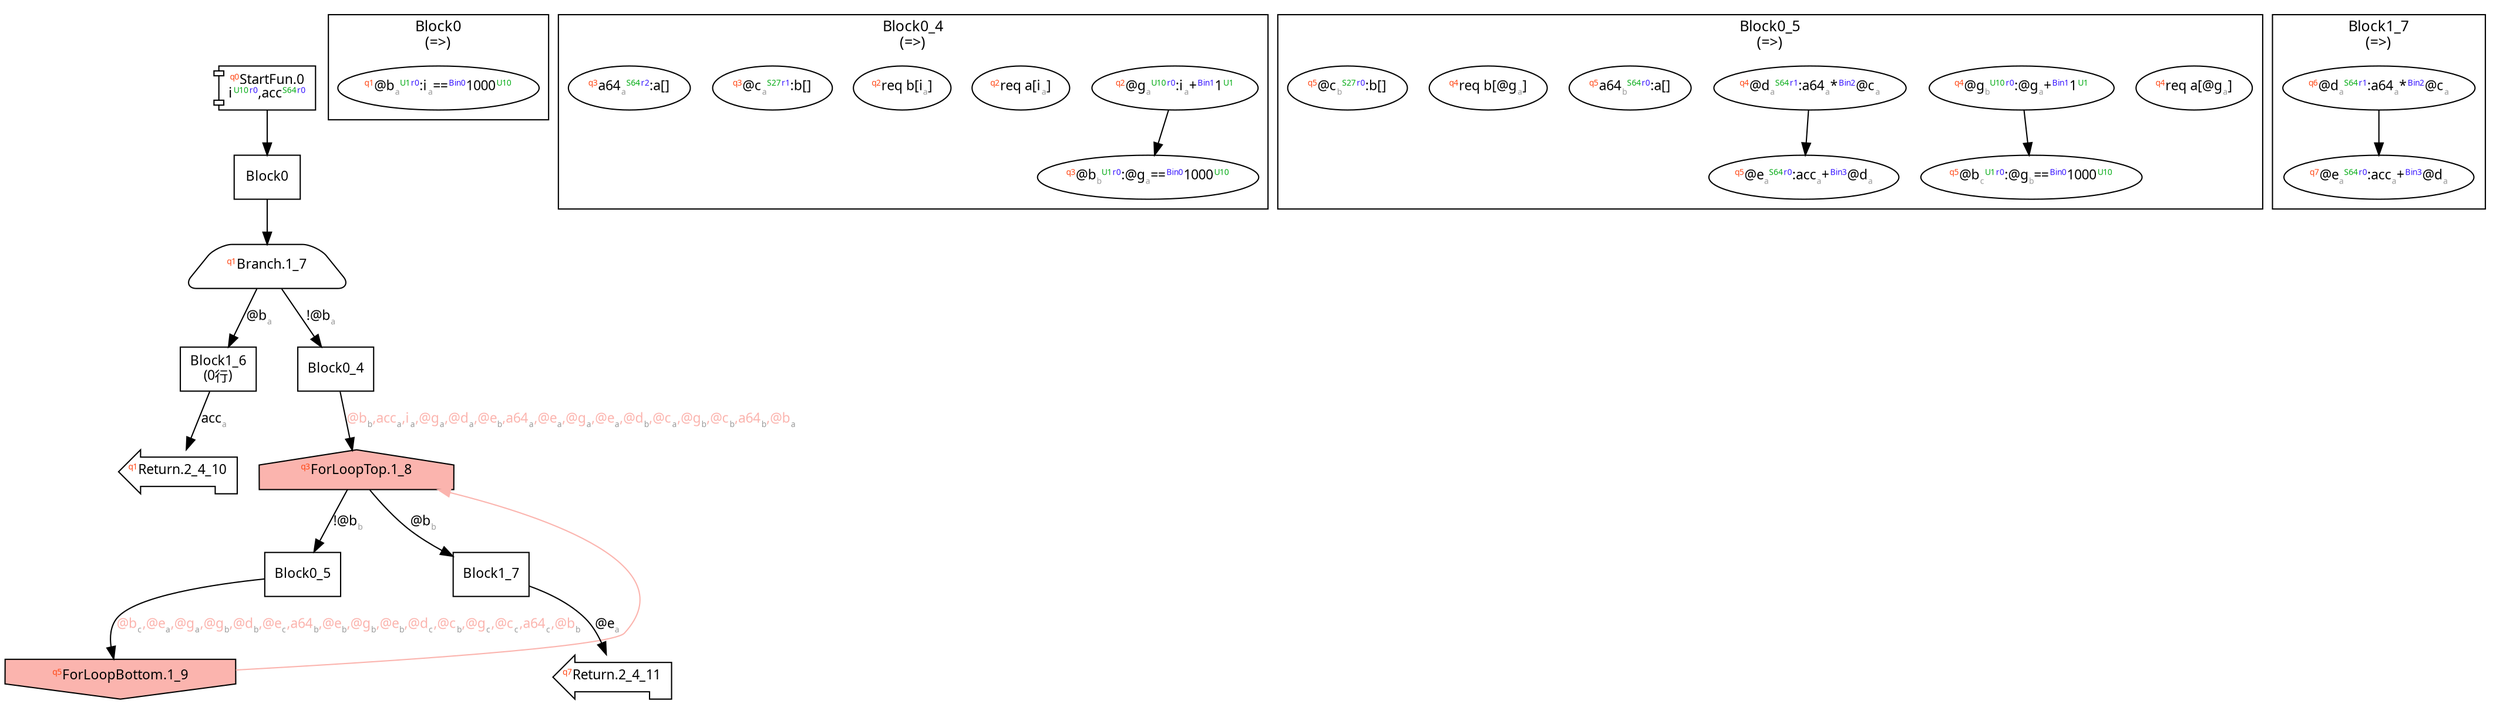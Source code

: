 digraph Program_ {
  graph [fontname = "Monaco", fontsize = 12, ranksep = 0.5];
  node [shape = box, fontname = "Monaco", fontsize = 11; colorscheme = pastel19];
  edge [fontname = "Monaco", fontsize = 11; colorscheme = pastel19];
  Jump0[label = <<font color="#ff4411" point-size="8"><sup>q0</sup></font>StartFun.0<br/>i<font color="#00aa11" point-size="8"><sup>U10</sup></font><font color="#3311ff" point-size="8"><sup>r0</sup></font>,acc<font color="#00aa11" point-size="8"><sup>S64</sup></font><font color="#3311ff" point-size="8"><sup>r0</sup></font>>; shape = component];
  Jump0 -> Block0;
  Jump1_7[
    label = <<font color="#ff4411" point-size="8"><sup>q1</sup></font>Branch.1_7>;
    shape = trapezium; style = rounded;
  ];
  Block0 -> Jump1_7;
  Jump1_7 -> Block1_6 [label=<@b<font color="#999999" point-size="8"><sub>a</sub></font>>];
  Jump1_7 -> Block0_4 [label=<!@b<font color="#999999" point-size="8"><sub>a</sub></font>>];
  Jump1_8[
    label = <<font color="#ff4411" point-size="8"><sup>q3</sup></font>ForLoopTop.1_8>;
    shape = house; style = filled;
    fillcolor = 1;
  ];
  Block0_4 -> Jump1_8 [label=<@b<font color="#999999" point-size="8"><sub>b</sub></font>,acc<font color="#999999" point-size="8"><sub>a</sub></font>,i<font color="#999999" point-size="8"><sub>a</sub></font>,@g<font color="#999999" point-size="8"><sub>a</sub></font>,@d<font color="#999999" point-size="8"><sub>a</sub></font>,@e<font color="#999999" point-size="8"><sub>b</sub></font>,a64<font color="#999999" point-size="8"><sub>a</sub></font>,@e<font color="#999999" point-size="8"><sub>a</sub></font>,@g<font color="#999999" point-size="8"><sub>a</sub></font>,@e<font color="#999999" point-size="8"><sub>a</sub></font>,@d<font color="#999999" point-size="8"><sub>b</sub></font>,@c<font color="#999999" point-size="8"><sub>a</sub></font>,@g<font color="#999999" point-size="8"><sub>b</sub></font>,@c<font color="#999999" point-size="8"><sub>b</sub></font>,a64<font color="#999999" point-size="8"><sub>b</sub></font>,@b<font color="#999999" point-size="8"><sub>a</sub></font>>; fontcolor=1];
  Jump1_8 -> Block0_5 [label = <!@b<font color="#999999" point-size="8"><sub>b</sub></font>>];
  Jump1_9 -> Jump1_8 [constraint = false; color = 1];
  Jump1_8 -> Block1_7 [label = <@b<font color="#999999" point-size="8"><sub>b</sub></font>>];
  Jump1_9[
    label = <<font color="#ff4411" point-size="8"><sup>q5</sup></font>ForLoopBottom.1_9>
    shape = invhouse; style = filled;
    fillcolor = 1;
  ];
  Block0_5 -> Jump1_9 [label=<@b<font color="#999999" point-size="8"><sub>c</sub></font>,@e<font color="#999999" point-size="8"><sub>a</sub></font>,@g<font color="#999999" point-size="8"><sub>a</sub></font>,@g<font color="#999999" point-size="8"><sub>b</sub></font>,@d<font color="#999999" point-size="8"><sub>b</sub></font>,@e<font color="#999999" point-size="8"><sub>c</sub></font>,a64<font color="#999999" point-size="8"><sub>b</sub></font>,@e<font color="#999999" point-size="8"><sub>b</sub></font>,@g<font color="#999999" point-size="8"><sub>b</sub></font>,@e<font color="#999999" point-size="8"><sub>b</sub></font>,@d<font color="#999999" point-size="8"><sub>c</sub></font>,@c<font color="#999999" point-size="8"><sub>b</sub></font>,@g<font color="#999999" point-size="8"><sub>c</sub></font>,@c<font color="#999999" point-size="8"><sub>c</sub></font>,a64<font color="#999999" point-size="8"><sub>c</sub></font>,@b<font color="#999999" point-size="8"><sub>b</sub></font>>; fontcolor=1];
  Jump2_4_10[label = <<font color="#ff4411" point-size="8"><sup>q1</sup></font>Return.2_4_10>; shape = lpromoter];
  Block1_6 -> Jump2_4_10 [label=<acc<font color="#999999" point-size="8"><sub>a</sub></font>>];
  Jump2_4_11[label = <<font color="#ff4411" point-size="8"><sup>q7</sup></font>Return.2_4_11>; shape = lpromoter];
  Block1_7 -> Jump2_4_11 [label=<@e<font color="#999999" point-size="8"><sub>a</sub></font>>];
  Block0 [label = "Block0"];
  Block0_4 [label = "Block0_4"];
  Block0_5 [label = "Block0_5"];
  Block1_6 [label = "Block1_6\l(0行)"];
  Block1_7 [label = "Block1_7"];
  subgraph cluster_dfg_Block0 {
    node [shape = oval];
    label = <Block0<br/>(=&gt;)>;
    11 [label=<<font color="#ff4411" point-size="8"><sup>q1</sup></font>@b<font color="#999999" point-size="8"><sub>a</sub></font><font color="#00aa11" point-size="8"><sup>U1</sup></font><font color="#3311ff" point-size="8"><sup>r0</sup></font>:i<font color="#999999" point-size="8"><sub>a</sub></font>==<font color="#3311ff" point-size="8"><sup>Bin0</sup></font>1000<font color="#00aa11" point-size="8"><sup>U10</sup></font>>];
  }
  subgraph cluster_dfg_Block0_4 {
    node [shape = oval];
    label = <Block0_4<br/>(=&gt;)>;
    14 [label=<<font color="#ff4411" point-size="8"><sup>q2</sup></font>@g<font color="#999999" point-size="8"><sub>a</sub></font><font color="#00aa11" point-size="8"><sup>U10</sup></font><font color="#3311ff" point-size="8"><sup>r0</sup></font>:i<font color="#999999" point-size="8"><sub>a</sub></font>+<font color="#3311ff" point-size="8"><sup>Bin1</sup></font>1<font color="#00aa11" point-size="8"><sup>U1</sup></font>>];
    13 [label=<<font color="#ff4411" point-size="8"><sup>q2</sup></font>req a[i<font color="#999999" point-size="8"><sub>a</sub></font>&#93;>];
    17 [label=<<font color="#ff4411" point-size="8"><sup>q3</sup></font>@b<font color="#999999" point-size="8"><sub>b</sub></font><font color="#00aa11" point-size="8"><sup>U1</sup></font><font color="#3311ff" point-size="8"><sup>r0</sup></font>:@g<font color="#999999" point-size="8"><sub>a</sub></font>==<font color="#3311ff" point-size="8"><sup>Bin0</sup></font>1000<font color="#00aa11" point-size="8"><sup>U10</sup></font>>];
    12 [label=<<font color="#ff4411" point-size="8"><sup>q2</sup></font>req b[i<font color="#999999" point-size="8"><sub>a</sub></font>&#93;>];
    16 [label=<<font color="#ff4411" point-size="8"><sup>q3</sup></font>@c<font color="#999999" point-size="8"><sub>a</sub></font><font color="#00aa11" point-size="8"><sup>S27</sup></font><font color="#3311ff" point-size="8"><sup>r1</sup></font>:b[&#93;>];
    15 [label=<<font color="#ff4411" point-size="8"><sup>q3</sup></font>a64<font color="#999999" point-size="8"><sub>a</sub></font><font color="#00aa11" point-size="8"><sup>S64</sup></font><font color="#3311ff" point-size="8"><sup>r2</sup></font>:a[&#93;>];
    14 -> 17;
  }
  subgraph cluster_dfg_Block0_5 {
    node [shape = oval];
    label = <Block0_5<br/>(=&gt;)>;
    20 [label=<<font color="#ff4411" point-size="8"><sup>q4</sup></font>req a[@g<font color="#999999" point-size="8"><sub>a</sub></font>&#93;>];
    21 [label=<<font color="#ff4411" point-size="8"><sup>q4</sup></font>@g<font color="#999999" point-size="8"><sub>b</sub></font><font color="#00aa11" point-size="8"><sup>U10</sup></font><font color="#3311ff" point-size="8"><sup>r0</sup></font>:@g<font color="#999999" point-size="8"><sub>a</sub></font>+<font color="#3311ff" point-size="8"><sup>Bin1</sup></font>1<font color="#00aa11" point-size="8"><sup>U1</sup></font>>];
    22 [label=<<font color="#ff4411" point-size="8"><sup>q5</sup></font>@e<font color="#999999" point-size="8"><sub>a</sub></font><font color="#00aa11" point-size="8"><sup>S64</sup></font><font color="#3311ff" point-size="8"><sup>r0</sup></font>:acc<font color="#999999" point-size="8"><sub>a</sub></font>+<font color="#3311ff" point-size="8"><sup>Bin3</sup></font>@d<font color="#999999" point-size="8"><sub>a</sub></font>>];
    18 [label=<<font color="#ff4411" point-size="8"><sup>q4</sup></font>@d<font color="#999999" point-size="8"><sub>a</sub></font><font color="#00aa11" point-size="8"><sup>S64</sup></font><font color="#3311ff" point-size="8"><sup>r1</sup></font>:a64<font color="#999999" point-size="8"><sub>a</sub></font>*<font color="#3311ff" point-size="8"><sup>Bin2</sup></font>@c<font color="#999999" point-size="8"><sub>a</sub></font>>];
    23 [label=<<font color="#ff4411" point-size="8"><sup>q5</sup></font>a64<font color="#999999" point-size="8"><sub>b</sub></font><font color="#00aa11" point-size="8"><sup>S64</sup></font><font color="#3311ff" point-size="8"><sup>r0</sup></font>:a[&#93;>];
    19 [label=<<font color="#ff4411" point-size="8"><sup>q4</sup></font>req b[@g<font color="#999999" point-size="8"><sub>a</sub></font>&#93;>];
    24 [label=<<font color="#ff4411" point-size="8"><sup>q5</sup></font>@c<font color="#999999" point-size="8"><sub>b</sub></font><font color="#00aa11" point-size="8"><sup>S27</sup></font><font color="#3311ff" point-size="8"><sup>r0</sup></font>:b[&#93;>];
    25 [label=<<font color="#ff4411" point-size="8"><sup>q5</sup></font>@b<font color="#999999" point-size="8"><sub>c</sub></font><font color="#00aa11" point-size="8"><sup>U1</sup></font><font color="#3311ff" point-size="8"><sup>r0</sup></font>:@g<font color="#999999" point-size="8"><sub>b</sub></font>==<font color="#3311ff" point-size="8"><sup>Bin0</sup></font>1000<font color="#00aa11" point-size="8"><sup>U10</sup></font>>];
    18 -> 22;
    21 -> 25;
  }
  subgraph cluster_dfg_Block1_7 {
    node [shape = oval];
    label = <Block1_7<br/>(=&gt;)>;
    26 [label=<<font color="#ff4411" point-size="8"><sup>q6</sup></font>@d<font color="#999999" point-size="8"><sub>a</sub></font><font color="#00aa11" point-size="8"><sup>S64</sup></font><font color="#3311ff" point-size="8"><sup>r1</sup></font>:a64<font color="#999999" point-size="8"><sub>a</sub></font>*<font color="#3311ff" point-size="8"><sup>Bin2</sup></font>@c<font color="#999999" point-size="8"><sub>a</sub></font>>];
    27 [label=<<font color="#ff4411" point-size="8"><sup>q7</sup></font>@e<font color="#999999" point-size="8"><sub>a</sub></font><font color="#00aa11" point-size="8"><sup>S64</sup></font><font color="#3311ff" point-size="8"><sup>r0</sup></font>:acc<font color="#999999" point-size="8"><sub>a</sub></font>+<font color="#3311ff" point-size="8"><sup>Bin3</sup></font>@d<font color="#999999" point-size="8"><sub>a</sub></font>>];
    26 -> 27;
  }
}
